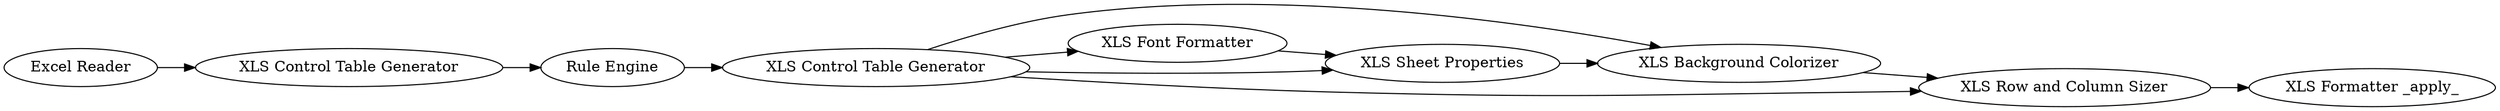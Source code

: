 digraph {
	"-6843999065118342035_22" [label="XLS Background Colorizer"]
	"-6843999065118342035_20" [label="XLS Font Formatter"]
	"-6843999065118342035_23" [label="XLS Row and Column Sizer"]
	"-6843999065118342035_21" [label="XLS Sheet Properties"]
	"-6843999065118342035_24" [label="Excel Reader"]
	"-6843999065118342035_2" [label="XLS Control Table Generator"]
	"-6843999065118342035_14" [label="XLS Formatter _apply_"]
	"-6843999065118342035_3" [label="Rule Engine"]
	"-6843999065118342035_4" [label="XLS Control Table Generator"]
	"-6843999065118342035_23" -> "-6843999065118342035_14"
	"-6843999065118342035_4" -> "-6843999065118342035_21"
	"-6843999065118342035_2" -> "-6843999065118342035_3"
	"-6843999065118342035_4" -> "-6843999065118342035_22"
	"-6843999065118342035_21" -> "-6843999065118342035_22"
	"-6843999065118342035_4" -> "-6843999065118342035_20"
	"-6843999065118342035_3" -> "-6843999065118342035_4"
	"-6843999065118342035_4" -> "-6843999065118342035_23"
	"-6843999065118342035_20" -> "-6843999065118342035_21"
	"-6843999065118342035_24" -> "-6843999065118342035_2"
	"-6843999065118342035_22" -> "-6843999065118342035_23"
	rankdir=LR
}
